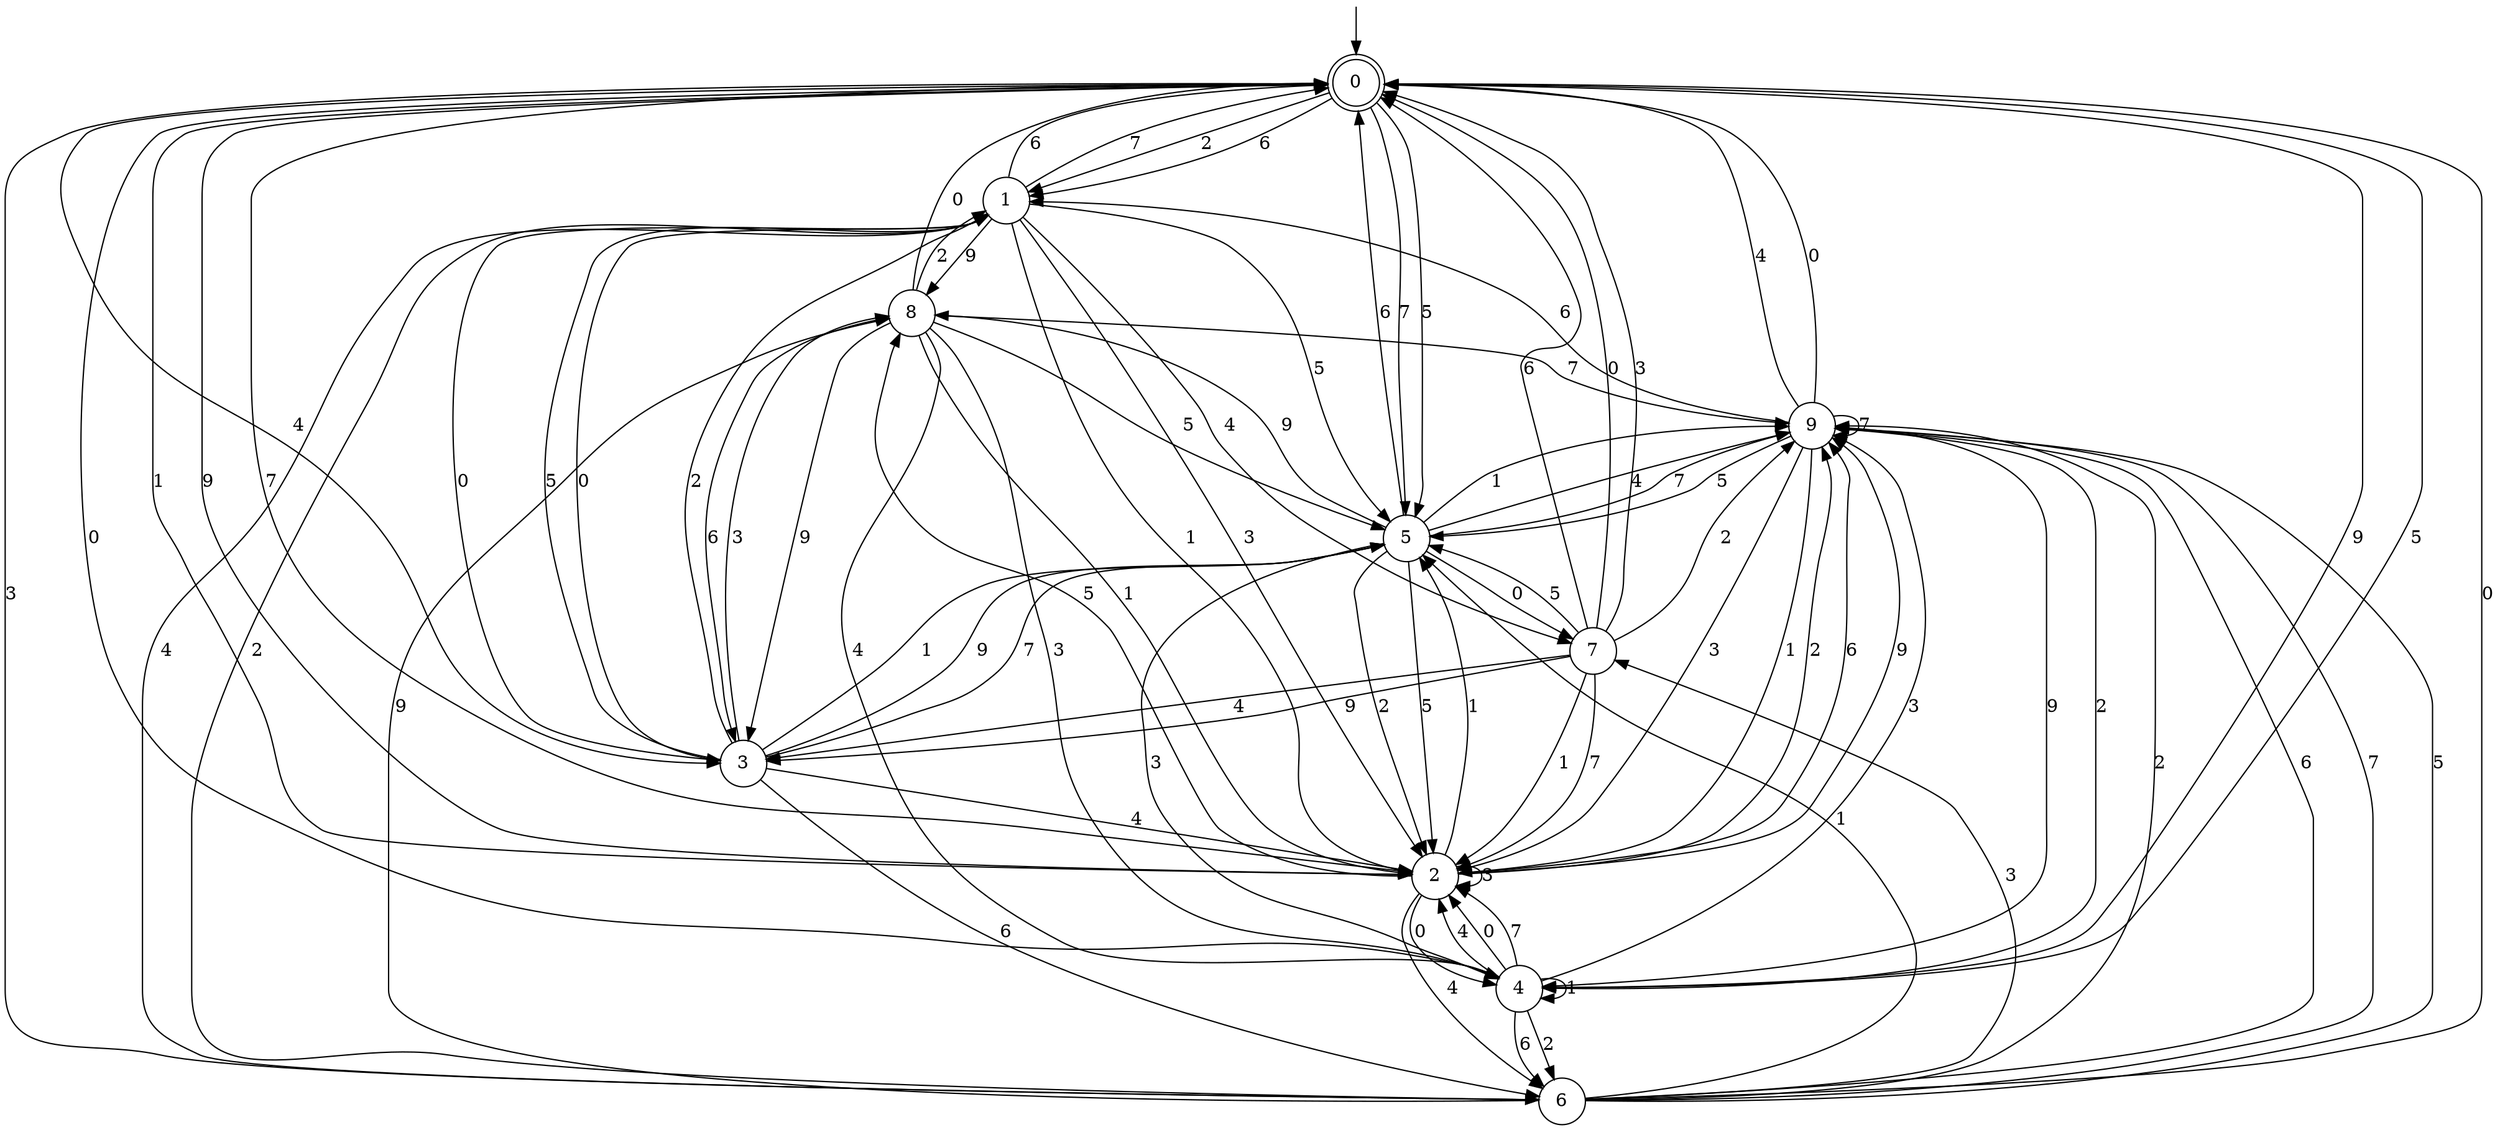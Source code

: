 digraph g {

	s0 [shape="doublecircle" label="0"];
	s1 [shape="circle" label="1"];
	s2 [shape="circle" label="2"];
	s3 [shape="circle" label="3"];
	s4 [shape="circle" label="4"];
	s5 [shape="circle" label="5"];
	s6 [shape="circle" label="6"];
	s7 [shape="circle" label="7"];
	s8 [shape="circle" label="8"];
	s9 [shape="circle" label="9"];
	s0 -> s1 [label="2"];
	s0 -> s1 [label="6"];
	s0 -> s2 [label="1"];
	s0 -> s3 [label="4"];
	s0 -> s4 [label="0"];
	s0 -> s2 [label="9"];
	s0 -> s5 [label="7"];
	s0 -> s6 [label="3"];
	s0 -> s5 [label="5"];
	s1 -> s6 [label="2"];
	s1 -> s0 [label="6"];
	s1 -> s2 [label="1"];
	s1 -> s7 [label="4"];
	s1 -> s3 [label="0"];
	s1 -> s8 [label="9"];
	s1 -> s0 [label="7"];
	s1 -> s2 [label="3"];
	s1 -> s5 [label="5"];
	s2 -> s9 [label="2"];
	s2 -> s9 [label="6"];
	s2 -> s5 [label="1"];
	s2 -> s6 [label="4"];
	s2 -> s4 [label="0"];
	s2 -> s9 [label="9"];
	s2 -> s0 [label="7"];
	s2 -> s2 [label="3"];
	s2 -> s8 [label="5"];
	s3 -> s1 [label="2"];
	s3 -> s6 [label="6"];
	s3 -> s5 [label="1"];
	s3 -> s2 [label="4"];
	s3 -> s1 [label="0"];
	s3 -> s5 [label="9"];
	s3 -> s5 [label="7"];
	s3 -> s8 [label="3"];
	s3 -> s1 [label="5"];
	s4 -> s6 [label="2"];
	s4 -> s6 [label="6"];
	s4 -> s4 [label="1"];
	s4 -> s2 [label="4"];
	s4 -> s2 [label="0"];
	s4 -> s0 [label="9"];
	s4 -> s2 [label="7"];
	s4 -> s9 [label="3"];
	s4 -> s0 [label="5"];
	s5 -> s2 [label="2"];
	s5 -> s0 [label="6"];
	s5 -> s9 [label="1"];
	s5 -> s9 [label="4"];
	s5 -> s7 [label="0"];
	s5 -> s8 [label="9"];
	s5 -> s9 [label="7"];
	s5 -> s4 [label="3"];
	s5 -> s2 [label="5"];
	s6 -> s9 [label="2"];
	s6 -> s9 [label="6"];
	s6 -> s5 [label="1"];
	s6 -> s1 [label="4"];
	s6 -> s0 [label="0"];
	s6 -> s8 [label="9"];
	s6 -> s9 [label="7"];
	s6 -> s7 [label="3"];
	s6 -> s9 [label="5"];
	s7 -> s9 [label="2"];
	s7 -> s0 [label="6"];
	s7 -> s2 [label="1"];
	s7 -> s3 [label="4"];
	s7 -> s0 [label="0"];
	s7 -> s3 [label="9"];
	s7 -> s2 [label="7"];
	s7 -> s0 [label="3"];
	s7 -> s5 [label="5"];
	s8 -> s1 [label="2"];
	s8 -> s3 [label="6"];
	s8 -> s2 [label="1"];
	s8 -> s4 [label="4"];
	s8 -> s0 [label="0"];
	s8 -> s3 [label="9"];
	s8 -> s9 [label="7"];
	s8 -> s4 [label="3"];
	s8 -> s5 [label="5"];
	s9 -> s4 [label="2"];
	s9 -> s1 [label="6"];
	s9 -> s2 [label="1"];
	s9 -> s0 [label="4"];
	s9 -> s0 [label="0"];
	s9 -> s4 [label="9"];
	s9 -> s9 [label="7"];
	s9 -> s2 [label="3"];
	s9 -> s5 [label="5"];

__start0 [label="" shape="none" width="0" height="0"];
__start0 -> s0;

}
